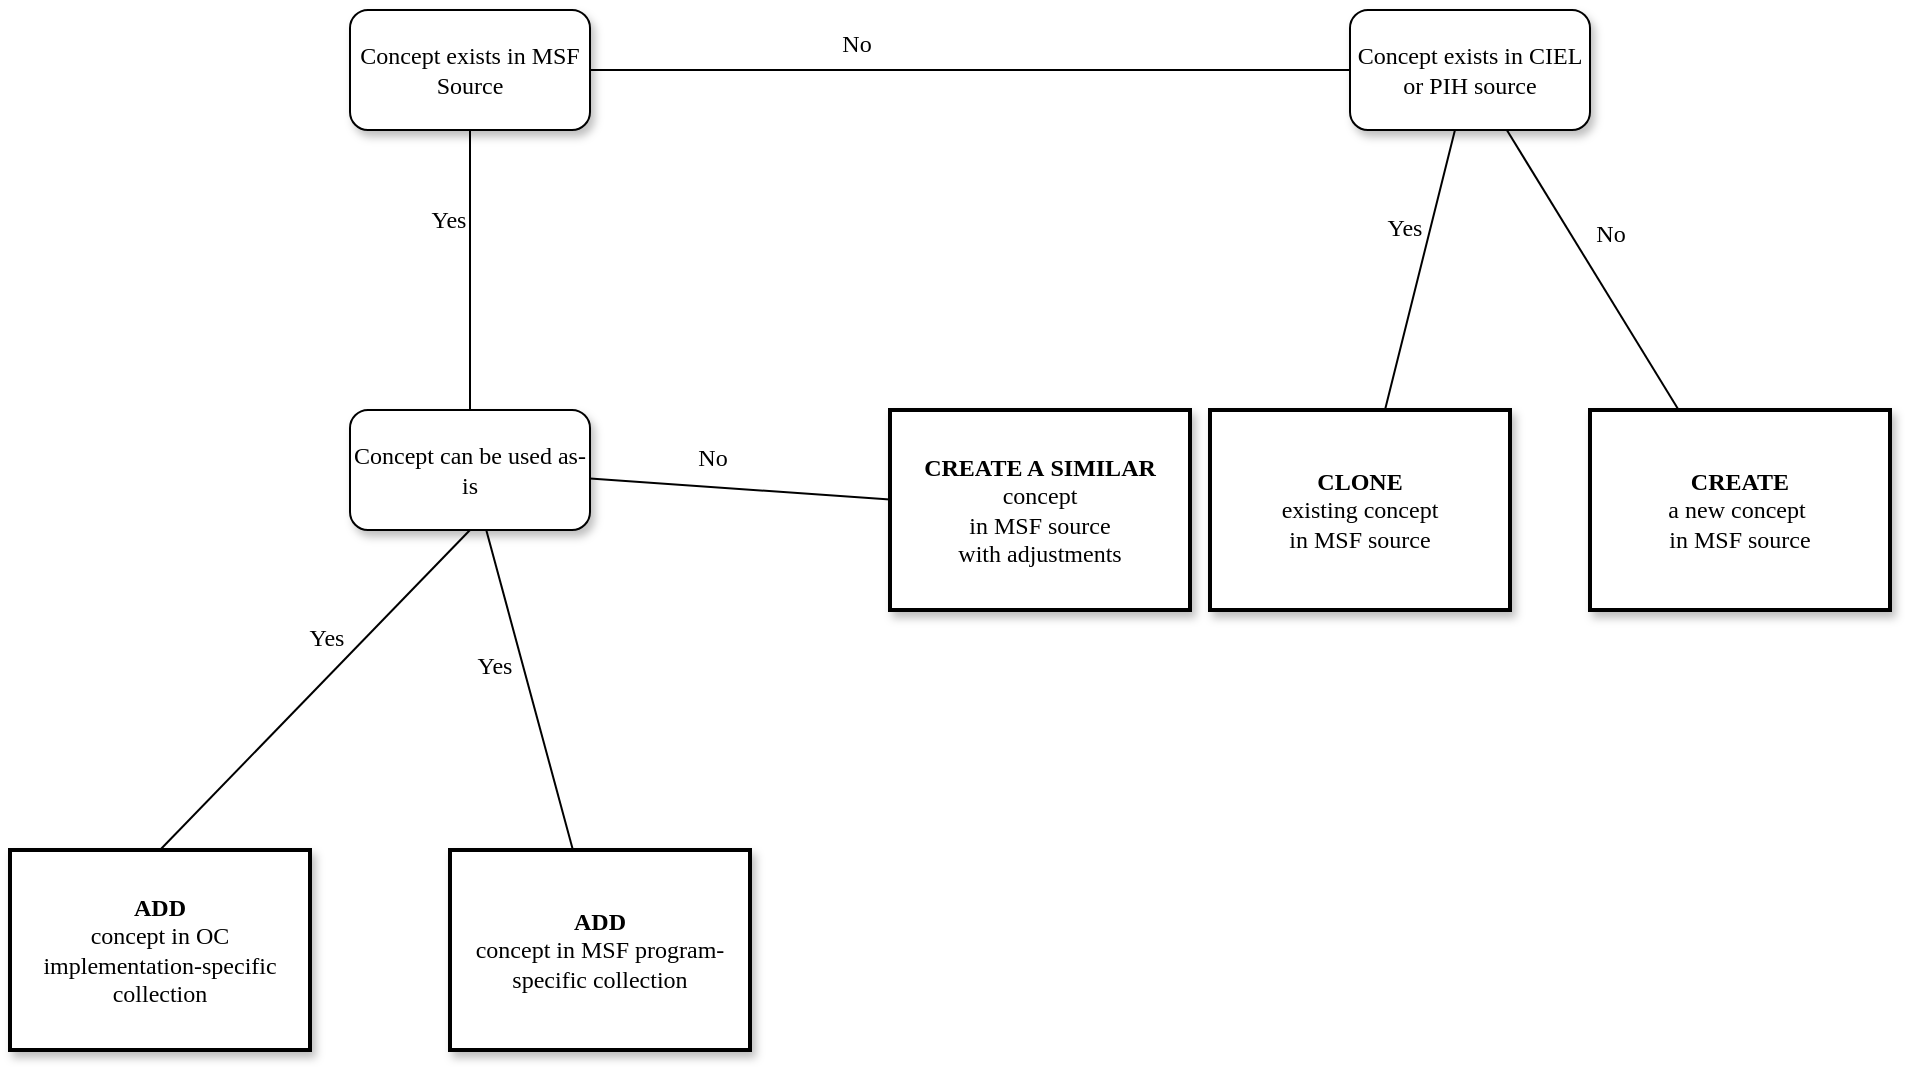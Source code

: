 <mxfile version="25.0.3">
  <diagram name="Page-1" id="10a91c8b-09ff-31b1-d368-03940ed4cc9e">
    <mxGraphModel dx="633" dy="710" grid="1" gridSize="10" guides="1" tooltips="1" connect="1" arrows="1" fold="1" page="1" pageScale="1" pageWidth="1100" pageHeight="850" background="none" math="0" shadow="0">
      <root>
        <mxCell id="0" />
        <mxCell id="1" parent="0" />
        <mxCell id="62893188c0fa7362-1" value="Concept exists in MSF Source" style="whiteSpace=wrap;html=1;rounded=1;shadow=1;labelBackgroundColor=none;strokeWidth=1;fontFamily=Verdana;fontSize=12;align=center;" parent="1" vertex="1">
          <mxGeometry x="260" y="40" width="120" height="60" as="geometry" />
        </mxCell>
        <mxCell id="62893188c0fa7362-2" value="&lt;span&gt;Concept can be used as-is&lt;/span&gt;" style="whiteSpace=wrap;html=1;rounded=1;shadow=1;labelBackgroundColor=none;strokeWidth=1;fontFamily=Verdana;fontSize=12;align=center;" parent="1" vertex="1">
          <mxGeometry x="260" y="240" width="120" height="60" as="geometry" />
        </mxCell>
        <mxCell id="62893188c0fa7362-3" value="&lt;span&gt;Concept exists in CIEL or PIH source&lt;/span&gt;" style="whiteSpace=wrap;html=1;rounded=1;shadow=1;labelBackgroundColor=none;strokeWidth=1;fontFamily=Verdana;fontSize=12;align=center;" parent="1" vertex="1">
          <mxGeometry x="760" y="40" width="120" height="60" as="geometry" />
        </mxCell>
        <mxCell id="62893188c0fa7362-4" value="No" style="rounded=0;html=1;labelBackgroundColor=none;startArrow=none;startFill=0;startSize=5;endArrow=none;endFill=0;endSize=5;jettySize=auto;orthogonalLoop=1;strokeWidth=1;fontFamily=Verdana;fontSize=12" parent="1" source="62893188c0fa7362-1" target="62893188c0fa7362-3" edge="1">
          <mxGeometry x="-0.3" y="13" relative="1" as="geometry">
            <mxPoint as="offset" />
          </mxGeometry>
        </mxCell>
        <mxCell id="62893188c0fa7362-5" value="Yes" style="rounded=0;html=1;labelBackgroundColor=none;startArrow=none;startFill=0;startSize=5;endArrow=none;endFill=0;endSize=5;jettySize=auto;orthogonalLoop=1;strokeWidth=1;fontFamily=Verdana;fontSize=12" parent="1" source="62893188c0fa7362-1" target="62893188c0fa7362-2" edge="1">
          <mxGeometry x="-0.359" y="-11" relative="1" as="geometry">
            <mxPoint as="offset" />
          </mxGeometry>
        </mxCell>
        <mxCell id="62893188c0fa7362-8" value="&lt;b&gt;ADD&lt;/b&gt; &lt;br&gt;concept in MSF program-specific collection" style="whiteSpace=wrap;html=1;rounded=0;shadow=1;labelBackgroundColor=none;strokeWidth=2;fontFamily=Verdana;fontSize=12;align=center;" parent="1" vertex="1">
          <mxGeometry x="310" y="460" width="150" height="100" as="geometry" />
        </mxCell>
        <mxCell id="62893188c0fa7362-9" value="&lt;b&gt;CREATE A&lt;/b&gt; &lt;b&gt;SIMILAR&lt;/b&gt; concept &lt;br&gt;in MSF source &lt;br&gt;with adjustments" style="whiteSpace=wrap;html=1;rounded=0;shadow=1;labelBackgroundColor=none;strokeWidth=2;fontFamily=Verdana;fontSize=12;align=center;" parent="1" vertex="1">
          <mxGeometry x="530" y="240" width="150" height="100" as="geometry" />
        </mxCell>
        <mxCell id="62893188c0fa7362-10" value="&lt;b&gt;CLONE&lt;/b&gt; &lt;br&gt;existing concept &lt;br&gt;in MSF source" style="whiteSpace=wrap;html=1;rounded=0;shadow=1;labelBackgroundColor=none;strokeWidth=2;fontFamily=Verdana;fontSize=12;align=center;" parent="1" vertex="1">
          <mxGeometry x="690" y="240" width="150" height="100" as="geometry" />
        </mxCell>
        <mxCell id="62893188c0fa7362-11" value="&lt;b&gt;CREATE&lt;/b&gt; &lt;br&gt;a new concept&amp;nbsp;&lt;div&gt;in MSF source&lt;/div&gt;" style="whiteSpace=wrap;html=1;rounded=0;shadow=1;labelBackgroundColor=none;strokeWidth=2;fontFamily=Verdana;fontSize=12;align=center;" parent="1" vertex="1">
          <mxGeometry x="880" y="240" width="150" height="100" as="geometry" />
        </mxCell>
        <mxCell id="62893188c0fa7362-14" value="Yes" style="rounded=0;html=1;labelBackgroundColor=none;startArrow=none;startFill=0;startSize=5;endArrow=none;endFill=0;endSize=5;jettySize=auto;orthogonalLoop=1;strokeWidth=1;fontFamily=Verdana;fontSize=12" parent="1" source="62893188c0fa7362-2" target="62893188c0fa7362-8" edge="1">
          <mxGeometry x="-0.2" y="-14" relative="1" as="geometry">
            <mxPoint as="offset" />
          </mxGeometry>
        </mxCell>
        <mxCell id="62893188c0fa7362-15" value="No" style="rounded=0;html=1;labelBackgroundColor=none;startArrow=none;startFill=0;startSize=5;endArrow=none;endFill=0;endSize=5;jettySize=auto;orthogonalLoop=1;strokeWidth=1;fontFamily=Verdana;fontSize=12" parent="1" source="62893188c0fa7362-2" target="62893188c0fa7362-9" edge="1">
          <mxGeometry x="-0.2" y="14" relative="1" as="geometry">
            <mxPoint as="offset" />
          </mxGeometry>
        </mxCell>
        <mxCell id="62893188c0fa7362-16" value="Yes" style="rounded=0;html=1;labelBackgroundColor=none;startArrow=none;startFill=0;startSize=5;endArrow=none;endFill=0;endSize=5;jettySize=auto;orthogonalLoop=1;strokeWidth=1;fontFamily=Verdana;fontSize=12" parent="1" source="62893188c0fa7362-3" target="62893188c0fa7362-10" edge="1">
          <mxGeometry x="-0.261" y="-13" relative="1" as="geometry">
            <mxPoint as="offset" />
          </mxGeometry>
        </mxCell>
        <mxCell id="62893188c0fa7362-17" value="No" style="rounded=0;html=1;labelBackgroundColor=none;startArrow=none;startFill=0;startSize=5;endArrow=none;endFill=0;endSize=5;jettySize=auto;orthogonalLoop=1;strokeWidth=1;fontFamily=Verdana;fontSize=12" parent="1" source="62893188c0fa7362-3" target="62893188c0fa7362-11" edge="1">
          <mxGeometry x="-0.129" y="17" relative="1" as="geometry">
            <mxPoint as="offset" />
          </mxGeometry>
        </mxCell>
        <mxCell id="xiy98-rzdxPr2wgRPmue-1" value="&lt;b&gt;ADD&lt;/b&gt; &lt;br&gt;concept&amp;nbsp;in OC &lt;br&gt;implementation-specific collection" style="whiteSpace=wrap;html=1;rounded=0;shadow=1;labelBackgroundColor=none;strokeWidth=2;fontFamily=Verdana;fontSize=12;align=center;" vertex="1" parent="1">
          <mxGeometry x="90" y="460" width="150" height="100" as="geometry" />
        </mxCell>
        <mxCell id="xiy98-rzdxPr2wgRPmue-2" value="Yes" style="rounded=0;html=1;labelBackgroundColor=none;startArrow=none;startFill=0;startSize=5;endArrow=none;endFill=0;endSize=5;jettySize=auto;orthogonalLoop=1;strokeWidth=1;fontFamily=Verdana;fontSize=12;entryX=0.5;entryY=0;entryDx=0;entryDy=0;exitX=0.5;exitY=1;exitDx=0;exitDy=0;" edge="1" parent="1" source="62893188c0fa7362-2" target="xiy98-rzdxPr2wgRPmue-1">
          <mxGeometry x="-0.2" y="-14" relative="1" as="geometry">
            <mxPoint as="offset" />
            <mxPoint x="500" y="240" as="sourcePoint" />
            <mxPoint x="500" y="470" as="targetPoint" />
          </mxGeometry>
        </mxCell>
      </root>
    </mxGraphModel>
  </diagram>
</mxfile>
